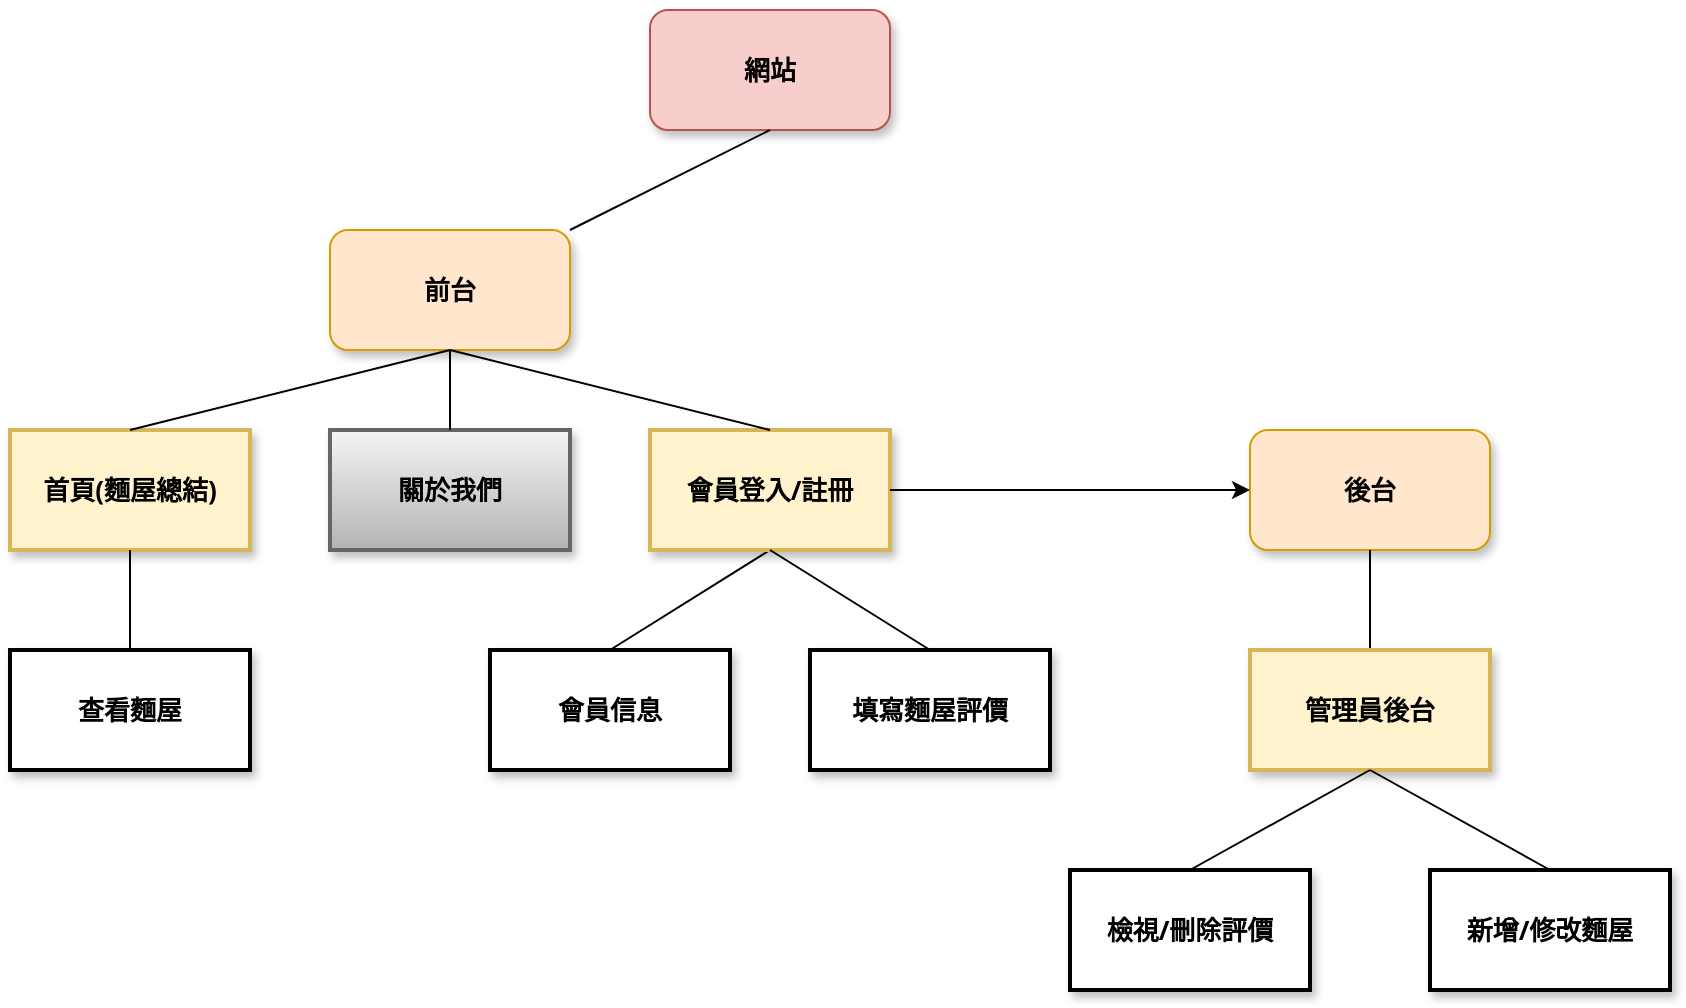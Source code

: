 <mxfile version="26.0.16">
  <diagram name="Page-1" id="10a91c8b-09ff-31b1-d368-03940ed4cc9e">
    <mxGraphModel dx="1221" dy="725" grid="1" gridSize="10" guides="1" tooltips="1" connect="1" arrows="1" fold="1" page="1" pageScale="1" pageWidth="1100" pageHeight="850" background="none" math="0" shadow="0">
      <root>
        <mxCell id="0" />
        <mxCell id="1" parent="0" />
        <mxCell id="62893188c0fa7362-1" value="網站" style="whiteSpace=wrap;html=1;rounded=1;shadow=1;labelBackgroundColor=none;strokeWidth=1;fontFamily=Noto Sans;fontSize=13;align=center;fillColor=#f8cecc;strokeColor=#b85450;fontSource=https%3A%2F%2Ffonts.googleapis.com%2Fcss2%3Ffamily%3DNoto%2BSans%2BTC%3Awght%40100..900%26display%3Dswap;fontStyle=1;verticalAlign=middle;" parent="1" vertex="1">
          <mxGeometry x="360" y="30" width="120" height="60" as="geometry" />
        </mxCell>
        <mxCell id="62893188c0fa7362-2" value="前台" style="whiteSpace=wrap;html=1;rounded=1;shadow=1;labelBackgroundColor=none;strokeWidth=1;fontFamily=Noto Sans;fontSize=13;align=center;fillColor=#ffe6cc;strokeColor=#d79b00;fontSource=https%3A%2F%2Ffonts.googleapis.com%2Fcss2%3Ffamily%3DNoto%2BSans%2BTC%3Awght%40100..900%26display%3Dswap;fontStyle=1;verticalAlign=middle;" parent="1" vertex="1">
          <mxGeometry x="200" y="140" width="120" height="60" as="geometry" />
        </mxCell>
        <mxCell id="62893188c0fa7362-3" value="後台" style="whiteSpace=wrap;html=1;rounded=1;shadow=1;labelBackgroundColor=none;strokeWidth=1;fontFamily=Noto Sans;fontSize=13;align=center;fillColor=#ffe6cc;strokeColor=#d79b00;fontSource=https%3A%2F%2Ffonts.googleapis.com%2Fcss2%3Ffamily%3DNoto%2BSans%2BTC%3Awght%40100..900%26display%3Dswap;fontStyle=1;verticalAlign=middle;" parent="1" vertex="1">
          <mxGeometry x="660" y="240" width="120" height="60" as="geometry" />
        </mxCell>
        <mxCell id="62893188c0fa7362-5" value="" style="rounded=0;html=1;labelBackgroundColor=none;startArrow=none;startFill=0;startSize=5;endArrow=none;endFill=0;endSize=5;jettySize=auto;orthogonalLoop=1;strokeWidth=1;fontFamily=Noto Sans;fontSize=13;exitX=0.5;exitY=1;exitDx=0;exitDy=0;fontSource=https%3A%2F%2Ffonts.googleapis.com%2Fcss2%3Ffamily%3DNoto%2BSans%2BTC%3Awght%40100..900%26display%3Dswap;fontStyle=1;verticalAlign=middle;" parent="1" source="62893188c0fa7362-1" target="62893188c0fa7362-2" edge="1">
          <mxGeometry x="-0.353" y="-11" relative="1" as="geometry">
            <mxPoint as="offset" />
          </mxGeometry>
        </mxCell>
        <mxCell id="981FmP7xmJGjgX_GR1k2-1" value="首頁(麵屋總結)" style="whiteSpace=wrap;html=1;rounded=0;shadow=1;labelBackgroundColor=none;strokeWidth=2;fontFamily=Noto Sans;fontSize=13;align=center;fillColor=#fff2cc;strokeColor=#d6b656;fontSource=https%3A%2F%2Ffonts.googleapis.com%2Fcss2%3Ffamily%3DNoto%2BSans%2BTC%3Awght%40100..900%26display%3Dswap;fontStyle=1;verticalAlign=middle;" parent="1" vertex="1">
          <mxGeometry x="40" y="240" width="120" height="60" as="geometry" />
        </mxCell>
        <mxCell id="981FmP7xmJGjgX_GR1k2-5" value="會員信息" style="whiteSpace=wrap;html=1;rounded=0;shadow=1;labelBackgroundColor=none;strokeWidth=2;fontFamily=Noto Sans;fontSize=13;align=center;fontSource=https%3A%2F%2Ffonts.googleapis.com%2Fcss2%3Ffamily%3DNoto%2BSans%2BTC%3Awght%40100..900%26display%3Dswap;fontStyle=1;verticalAlign=middle;" parent="1" vertex="1">
          <mxGeometry x="280" y="350" width="120" height="60" as="geometry" />
        </mxCell>
        <mxCell id="981FmP7xmJGjgX_GR1k2-7" value="" style="endArrow=none;html=1;rounded=0;exitX=0.5;exitY=0;exitDx=0;exitDy=0;entryX=0.5;entryY=1;entryDx=0;entryDy=0;fontFamily=Noto Sans;fontSource=https%3A%2F%2Ffonts.googleapis.com%2Fcss2%3Ffamily%3DNoto%2BSans%2BTC%3Awght%40100..900%26display%3Dswap;fontStyle=1;verticalAlign=middle;fontSize=13;" parent="1" source="981FmP7xmJGjgX_GR1k2-1" target="62893188c0fa7362-2" edge="1">
          <mxGeometry width="50" height="50" relative="1" as="geometry">
            <mxPoint x="20" y="230" as="sourcePoint" />
            <mxPoint x="70" y="180" as="targetPoint" />
          </mxGeometry>
        </mxCell>
        <mxCell id="981FmP7xmJGjgX_GR1k2-8" value="" style="endArrow=none;html=1;rounded=0;exitX=0.5;exitY=0;exitDx=0;exitDy=0;entryX=0.5;entryY=1;entryDx=0;entryDy=0;fontFamily=Noto Sans;fontSource=https%3A%2F%2Ffonts.googleapis.com%2Fcss2%3Ffamily%3DNoto%2BSans%2BTC%3Awght%40100..900%26display%3Dswap;fontStyle=1;verticalAlign=middle;fontSize=13;" parent="1" source="981FmP7xmJGjgX_GR1k2-5" target="981FmP7xmJGjgX_GR1k2-13" edge="1">
          <mxGeometry width="50" height="50" relative="1" as="geometry">
            <mxPoint x="210" y="260" as="sourcePoint" />
            <mxPoint x="420" y="300" as="targetPoint" />
          </mxGeometry>
        </mxCell>
        <mxCell id="981FmP7xmJGjgX_GR1k2-11" value="&lt;span&gt;關於我們&lt;/span&gt;" style="whiteSpace=wrap;html=1;rounded=0;shadow=1;labelBackgroundColor=none;strokeWidth=2;fontFamily=Noto Sans;fontSize=13;align=center;fontSource=https%3A%2F%2Ffonts.googleapis.com%2Fcss2%3Ffamily%3DNoto%2BSans%2BTC%3Awght%40100..900%26display%3Dswap;fontStyle=1;verticalAlign=middle;fillColor=#f5f5f5;strokeColor=#666666;gradientColor=#b3b3b3;" parent="1" vertex="1">
          <mxGeometry x="200" y="240" width="120" height="60" as="geometry" />
        </mxCell>
        <mxCell id="981FmP7xmJGjgX_GR1k2-12" value="" style="endArrow=none;html=1;rounded=0;entryX=0.5;entryY=1;entryDx=0;entryDy=0;exitX=0.5;exitY=0;exitDx=0;exitDy=0;fontFamily=Noto Sans;fontSource=https%3A%2F%2Ffonts.googleapis.com%2Fcss2%3Ffamily%3DNoto%2BSans%2BTC%3Awght%40100..900%26display%3Dswap;fontStyle=1;verticalAlign=middle;fontSize=13;" parent="1" source="981FmP7xmJGjgX_GR1k2-11" target="62893188c0fa7362-2" edge="1">
          <mxGeometry width="50" height="50" relative="1" as="geometry">
            <mxPoint x="310" y="370" as="sourcePoint" />
            <mxPoint x="360" y="320" as="targetPoint" />
          </mxGeometry>
        </mxCell>
        <mxCell id="981FmP7xmJGjgX_GR1k2-13" value="會員登入/註冊" style="whiteSpace=wrap;html=1;rounded=0;shadow=1;labelBackgroundColor=none;strokeWidth=2;fontFamily=Noto Sans;fontSize=13;align=center;fillColor=#fff2cc;strokeColor=#d6b656;fontSource=https%3A%2F%2Ffonts.googleapis.com%2Fcss2%3Ffamily%3DNoto%2BSans%2BTC%3Awght%40100..900%26display%3Dswap;fontStyle=1;verticalAlign=middle;" parent="1" vertex="1">
          <mxGeometry x="360" y="240" width="120" height="60" as="geometry" />
        </mxCell>
        <mxCell id="981FmP7xmJGjgX_GR1k2-14" value="" style="endArrow=none;html=1;rounded=0;entryX=0.5;entryY=1;entryDx=0;entryDy=0;exitX=0.5;exitY=0;exitDx=0;exitDy=0;fontFamily=Noto Sans;fontSource=https%3A%2F%2Ffonts.googleapis.com%2Fcss2%3Ffamily%3DNoto%2BSans%2BTC%3Awght%40100..900%26display%3Dswap;fontStyle=1;verticalAlign=middle;fontSize=13;" parent="1" source="981FmP7xmJGjgX_GR1k2-13" target="62893188c0fa7362-2" edge="1">
          <mxGeometry width="50" height="50" relative="1" as="geometry">
            <mxPoint x="420" y="240" as="sourcePoint" />
            <mxPoint x="510" y="210" as="targetPoint" />
          </mxGeometry>
        </mxCell>
        <mxCell id="981FmP7xmJGjgX_GR1k2-17" value="查看麵屋" style="whiteSpace=wrap;html=1;rounded=0;shadow=1;labelBackgroundColor=none;strokeWidth=2;fontFamily=Noto Sans;fontSize=13;align=center;fontSource=https%3A%2F%2Ffonts.googleapis.com%2Fcss2%3Ffamily%3DNoto%2BSans%2BTC%3Awght%40100..900%26display%3Dswap;fontStyle=1;verticalAlign=middle;" parent="1" vertex="1">
          <mxGeometry x="40" y="350" width="120" height="60" as="geometry" />
        </mxCell>
        <mxCell id="981FmP7xmJGjgX_GR1k2-18" value="" style="endArrow=none;html=1;rounded=0;entryX=0.5;entryY=1;entryDx=0;entryDy=0;exitX=0.5;exitY=0;exitDx=0;exitDy=0;fontFamily=Noto Sans;fontSource=https%3A%2F%2Ffonts.googleapis.com%2Fcss2%3Ffamily%3DNoto%2BSans%2BTC%3Awght%40100..900%26display%3Dswap;fontStyle=1;verticalAlign=middle;fontSize=13;" parent="1" source="981FmP7xmJGjgX_GR1k2-17" target="981FmP7xmJGjgX_GR1k2-1" edge="1">
          <mxGeometry width="50" height="50" relative="1" as="geometry">
            <mxPoint x="170" y="350" as="sourcePoint" />
            <mxPoint x="220" y="300" as="targetPoint" />
          </mxGeometry>
        </mxCell>
        <mxCell id="981FmP7xmJGjgX_GR1k2-24" value="" style="endArrow=classic;html=1;rounded=0;exitX=1;exitY=0.5;exitDx=0;exitDy=0;entryX=0;entryY=0.5;entryDx=0;entryDy=0;fontFamily=Noto Sans;fontSource=https%3A%2F%2Ffonts.googleapis.com%2Fcss2%3Ffamily%3DNoto%2BSans%2BTC%3Awght%40100..900%26display%3Dswap;fontStyle=1;verticalAlign=middle;fontSize=13;" parent="1" source="981FmP7xmJGjgX_GR1k2-13" target="62893188c0fa7362-3" edge="1">
          <mxGeometry width="50" height="50" relative="1" as="geometry">
            <mxPoint x="520" y="400" as="sourcePoint" />
            <mxPoint x="570" y="350" as="targetPoint" />
          </mxGeometry>
        </mxCell>
        <mxCell id="981FmP7xmJGjgX_GR1k2-25" value="" style="endArrow=none;html=1;rounded=0;entryX=0.5;entryY=1;entryDx=0;entryDy=0;exitX=0.5;exitY=0;exitDx=0;exitDy=0;fontFamily=Noto Sans;fontSource=https%3A%2F%2Ffonts.googleapis.com%2Fcss2%3Ffamily%3DNoto%2BSans%2BTC%3Awght%40100..900%26display%3Dswap;fontStyle=1;verticalAlign=middle;fontSize=13;" parent="1" source="981FmP7xmJGjgX_GR1k2-26" target="62893188c0fa7362-3" edge="1">
          <mxGeometry width="50" height="50" relative="1" as="geometry">
            <mxPoint x="620" y="350" as="sourcePoint" />
            <mxPoint x="670" y="350" as="targetPoint" />
          </mxGeometry>
        </mxCell>
        <mxCell id="981FmP7xmJGjgX_GR1k2-26" value="管理員後台" style="whiteSpace=wrap;html=1;rounded=0;shadow=1;labelBackgroundColor=none;strokeWidth=2;fontFamily=Noto Sans;fontSize=13;align=center;fillColor=#fff2cc;strokeColor=#d6b656;fontSource=https%3A%2F%2Ffonts.googleapis.com%2Fcss2%3Ffamily%3DNoto%2BSans%2BTC%3Awght%40100..900%26display%3Dswap;fontStyle=1;verticalAlign=middle;" parent="1" vertex="1">
          <mxGeometry x="660" y="350" width="120" height="60" as="geometry" />
        </mxCell>
        <mxCell id="981FmP7xmJGjgX_GR1k2-27" value="" style="endArrow=none;html=1;rounded=0;entryX=0.5;entryY=1;entryDx=0;entryDy=0;exitX=0.5;exitY=0;exitDx=0;exitDy=0;fontFamily=Noto Sans;fontSource=https%3A%2F%2Ffonts.googleapis.com%2Fcss2%3Ffamily%3DNoto%2BSans%2BTC%3Awght%40100..900%26display%3Dswap;fontStyle=1;verticalAlign=middle;fontSize=13;" parent="1" source="981FmP7xmJGjgX_GR1k2-28" target="981FmP7xmJGjgX_GR1k2-26" edge="1">
          <mxGeometry width="50" height="50" relative="1" as="geometry">
            <mxPoint x="550" y="440" as="sourcePoint" />
            <mxPoint x="605" y="440" as="targetPoint" />
          </mxGeometry>
        </mxCell>
        <mxCell id="981FmP7xmJGjgX_GR1k2-28" value="檢視/刪除評價" style="whiteSpace=wrap;html=1;rounded=0;shadow=1;labelBackgroundColor=none;strokeWidth=2;fontFamily=Noto Sans;fontSize=13;align=center;fontSource=https%3A%2F%2Ffonts.googleapis.com%2Fcss2%3Ffamily%3DNoto%2BSans%2BTC%3Awght%40100..900%26display%3Dswap;fontStyle=1;verticalAlign=middle;" parent="1" vertex="1">
          <mxGeometry x="570" y="460" width="120" height="60" as="geometry" />
        </mxCell>
        <mxCell id="981FmP7xmJGjgX_GR1k2-29" value="新增/修改麵屋" style="whiteSpace=wrap;html=1;rounded=0;shadow=1;labelBackgroundColor=none;strokeWidth=2;fontFamily=Noto Sans;fontSize=13;align=center;fontSource=https%3A%2F%2Ffonts.googleapis.com%2Fcss2%3Ffamily%3DNoto%2BSans%2BTC%3Awght%40100..900%26display%3Dswap;fontStyle=1;verticalAlign=middle;" parent="1" vertex="1">
          <mxGeometry x="750" y="460" width="120" height="60" as="geometry" />
        </mxCell>
        <mxCell id="981FmP7xmJGjgX_GR1k2-30" value="" style="endArrow=none;html=1;rounded=0;exitX=0.5;exitY=0;exitDx=0;exitDy=0;entryX=0.5;entryY=1;entryDx=0;entryDy=0;fontFamily=Noto Sans;fontSource=https%3A%2F%2Ffonts.googleapis.com%2Fcss2%3Ffamily%3DNoto%2BSans%2BTC%3Awght%40100..900%26display%3Dswap;fontStyle=1;verticalAlign=middle;fontSize=13;" parent="1" source="981FmP7xmJGjgX_GR1k2-29" target="981FmP7xmJGjgX_GR1k2-26" edge="1">
          <mxGeometry width="50" height="50" relative="1" as="geometry">
            <mxPoint x="620" y="400" as="sourcePoint" />
            <mxPoint x="740" y="430" as="targetPoint" />
          </mxGeometry>
        </mxCell>
        <mxCell id="981FmP7xmJGjgX_GR1k2-31" value="填寫麵屋評價" style="whiteSpace=wrap;html=1;rounded=0;shadow=1;labelBackgroundColor=none;strokeWidth=2;fontFamily=Noto Sans;fontSize=13;align=center;fontSource=https%3A%2F%2Ffonts.googleapis.com%2Fcss2%3Ffamily%3DNoto%2BSans%2BTC%3Awght%40100..900%26display%3Dswap;fontStyle=1;verticalAlign=middle;" parent="1" vertex="1">
          <mxGeometry x="440" y="350" width="120" height="60" as="geometry" />
        </mxCell>
        <mxCell id="981FmP7xmJGjgX_GR1k2-32" value="" style="endArrow=none;html=1;rounded=0;exitX=0.5;exitY=0;exitDx=0;exitDy=0;fontFamily=Noto Sans;fontSource=https%3A%2F%2Ffonts.googleapis.com%2Fcss2%3Ffamily%3DNoto%2BSans%2BTC%3Awght%40100..900%26display%3Dswap;fontStyle=1;verticalAlign=middle;fontSize=13;entryX=0.5;entryY=1;entryDx=0;entryDy=0;" parent="1" source="981FmP7xmJGjgX_GR1k2-31" target="981FmP7xmJGjgX_GR1k2-13" edge="1">
          <mxGeometry width="50" height="50" relative="1" as="geometry">
            <mxPoint x="330" y="360" as="sourcePoint" />
            <mxPoint x="450" y="320" as="targetPoint" />
          </mxGeometry>
        </mxCell>
      </root>
    </mxGraphModel>
  </diagram>
</mxfile>
